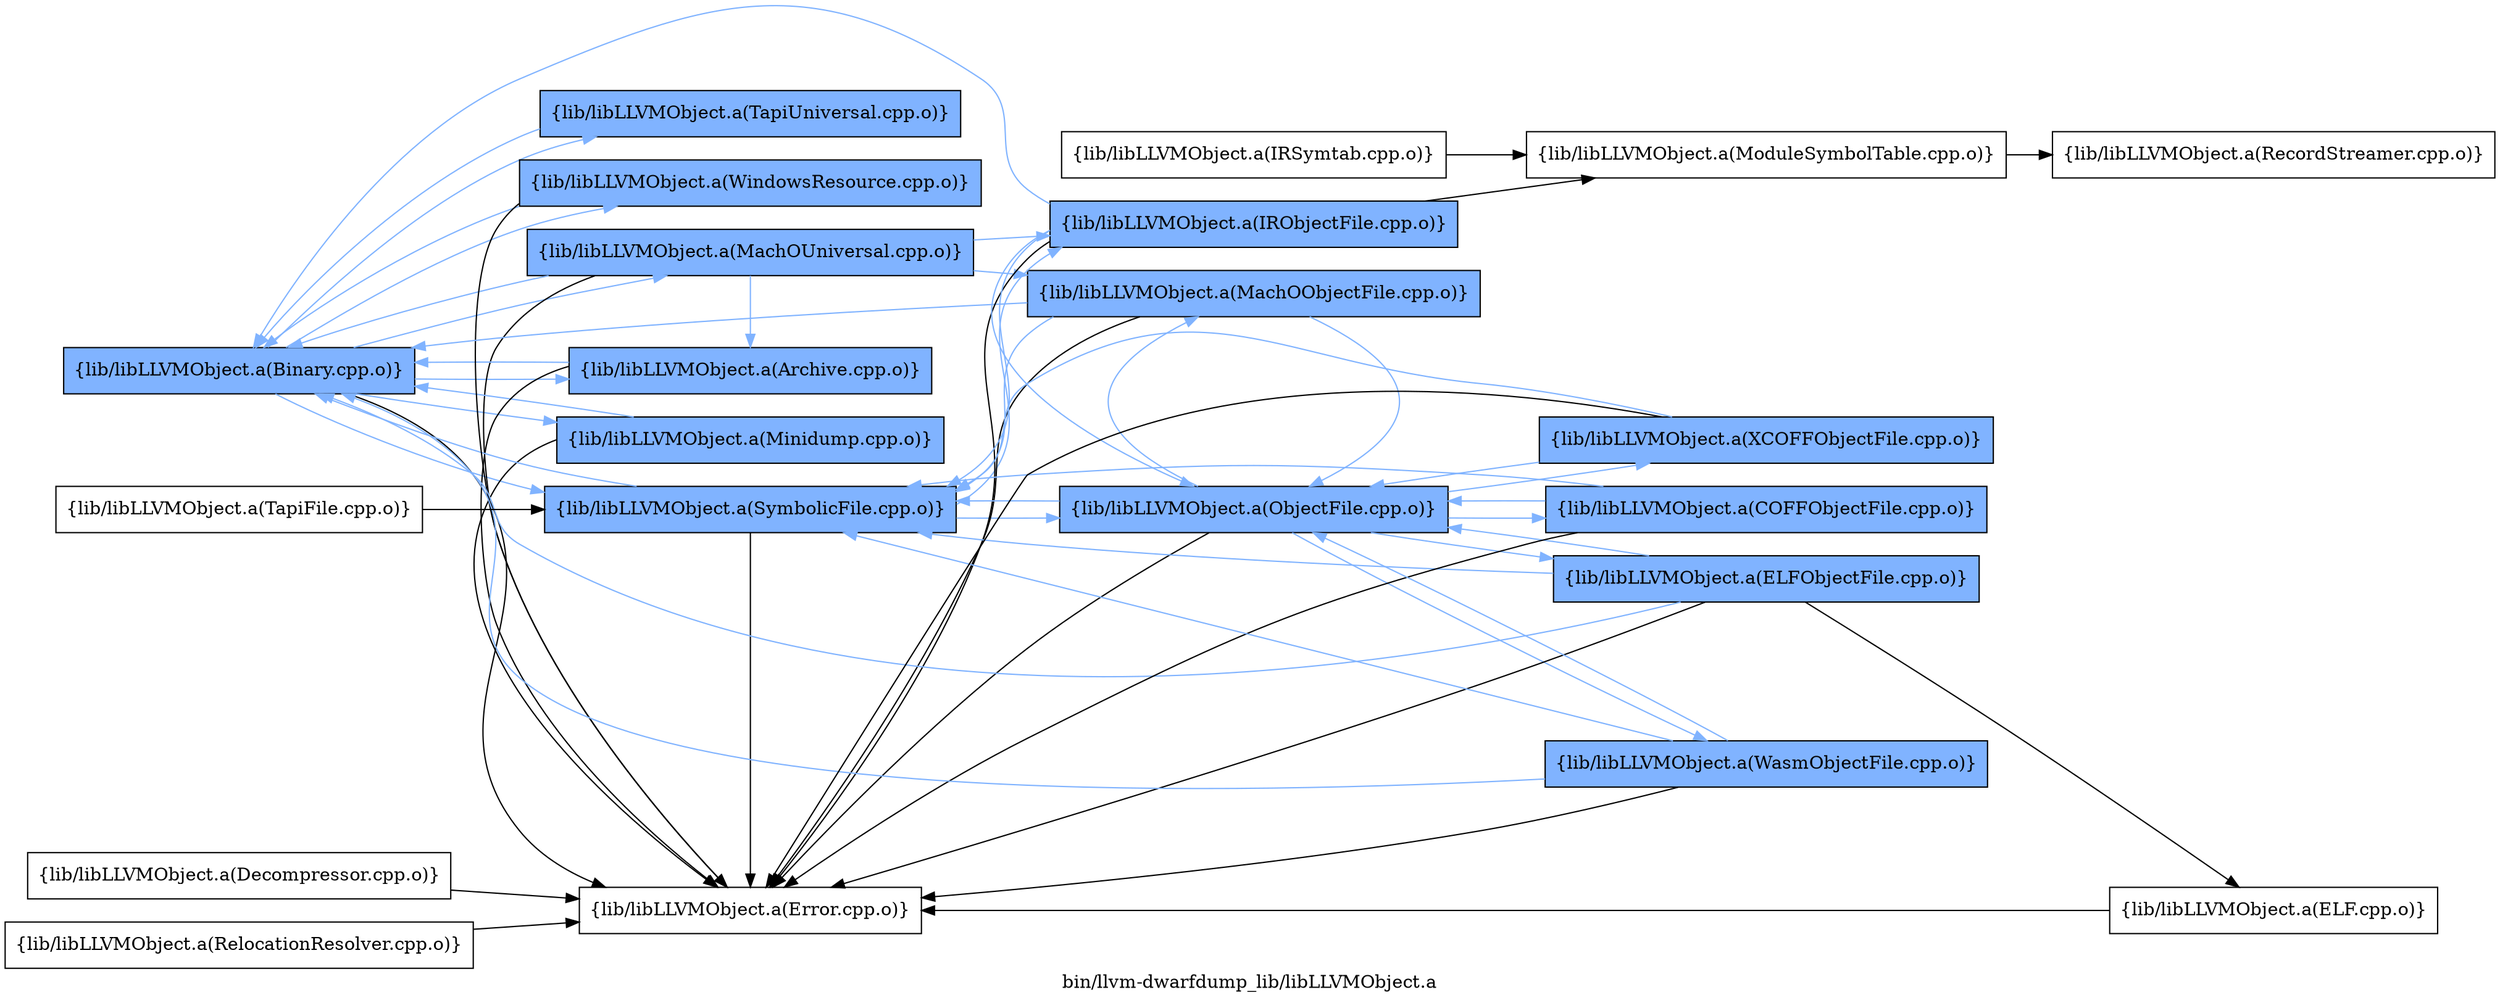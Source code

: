 digraph "bin/llvm-dwarfdump_lib/libLLVMObject.a" {
	label="bin/llvm-dwarfdump_lib/libLLVMObject.a";
	rankdir=LR;
	{ rank=same; Node0x55f3aff98aa8;  }
	{ rank=same; Node0x55f3affa1ec8; Node0x55f3aff9e638; Node0x55f3aff9f448; Node0x55f3aff9ab28; Node0x55f3aff984b8; Node0x55f3aff9d6e8; Node0x55f3aff9f218;  }
	{ rank=same; Node0x55f3aff9d558; Node0x55f3aff9ee58; Node0x55f3aff9be88;  }
	{ rank=same; Node0x55f3aff9b258; Node0x55f3aff9bb18; Node0x55f3aff9d418; Node0x55f3aff9e4f8; Node0x55f3aff9f538;  }

	Node0x55f3aff98aa8 [shape=record,shape=box,group=1,style=filled,fillcolor="0.600000 0.5 1",label="{lib/libLLVMObject.a(Binary.cpp.o)}"];
	Node0x55f3aff98aa8 -> Node0x55f3affa1ec8;
	Node0x55f3aff98aa8 -> Node0x55f3aff9e638[color="0.600000 0.5 1"];
	Node0x55f3aff98aa8 -> Node0x55f3aff9f448[color="0.600000 0.5 1"];
	Node0x55f3aff98aa8 -> Node0x55f3aff9ab28[color="0.600000 0.5 1"];
	Node0x55f3aff98aa8 -> Node0x55f3aff984b8[color="0.600000 0.5 1"];
	Node0x55f3aff98aa8 -> Node0x55f3aff9d6e8[color="0.600000 0.5 1"];
	Node0x55f3aff98aa8 -> Node0x55f3aff9f218[color="0.600000 0.5 1"];
	Node0x55f3aff9d558 [shape=record,shape=box,group=1,style=filled,fillcolor="0.600000 0.5 1",label="{lib/libLLVMObject.a(MachOObjectFile.cpp.o)}"];
	Node0x55f3aff9d558 -> Node0x55f3affa1ec8;
	Node0x55f3aff9d558 -> Node0x55f3aff9be88[color="0.600000 0.5 1"];
	Node0x55f3aff9d558 -> Node0x55f3aff98aa8[color="0.600000 0.5 1"];
	Node0x55f3aff9d558 -> Node0x55f3aff984b8[color="0.600000 0.5 1"];
	Node0x55f3aff9e638 [shape=record,shape=box,group=1,style=filled,fillcolor="0.600000 0.5 1",label="{lib/libLLVMObject.a(MachOUniversal.cpp.o)}"];
	Node0x55f3aff9e638 -> Node0x55f3affa1ec8;
	Node0x55f3aff9e638 -> Node0x55f3aff9d558[color="0.600000 0.5 1"];
	Node0x55f3aff9e638 -> Node0x55f3aff9ee58[color="0.600000 0.5 1"];
	Node0x55f3aff9e638 -> Node0x55f3aff9ab28[color="0.600000 0.5 1"];
	Node0x55f3aff9e638 -> Node0x55f3aff98aa8[color="0.600000 0.5 1"];
	Node0x55f3aff9ab28 [shape=record,shape=box,group=1,style=filled,fillcolor="0.600000 0.5 1",label="{lib/libLLVMObject.a(Archive.cpp.o)}"];
	Node0x55f3aff9ab28 -> Node0x55f3affa1ec8;
	Node0x55f3aff9ab28 -> Node0x55f3aff98aa8[color="0.600000 0.5 1"];
	Node0x55f3affa1ec8 [shape=record,shape=box,group=0,label="{lib/libLLVMObject.a(Error.cpp.o)}"];
	Node0x55f3aff9be88 [shape=record,shape=box,group=1,style=filled,fillcolor="0.600000 0.5 1",label="{lib/libLLVMObject.a(ObjectFile.cpp.o)}"];
	Node0x55f3aff9be88 -> Node0x55f3affa1ec8;
	Node0x55f3aff9be88 -> Node0x55f3aff9d558[color="0.600000 0.5 1"];
	Node0x55f3aff9be88 -> Node0x55f3aff9bb18[color="0.600000 0.5 1"];
	Node0x55f3aff9be88 -> Node0x55f3aff9d418[color="0.600000 0.5 1"];
	Node0x55f3aff9be88 -> Node0x55f3aff984b8[color="0.600000 0.5 1"];
	Node0x55f3aff9be88 -> Node0x55f3aff9e4f8[color="0.600000 0.5 1"];
	Node0x55f3aff9be88 -> Node0x55f3aff9f538[color="0.600000 0.5 1"];
	Node0x55f3aff99228 [shape=record,shape=box,group=0,label="{lib/libLLVMObject.a(Decompressor.cpp.o)}"];
	Node0x55f3aff99228 -> Node0x55f3affa1ec8;
	Node0x55f3affa1838 [shape=record,shape=box,group=0,label="{lib/libLLVMObject.a(RelocationResolver.cpp.o)}"];
	Node0x55f3affa1838 -> Node0x55f3affa1ec8;
	Node0x55f3aff9f448 [shape=record,shape=box,group=1,style=filled,fillcolor="0.600000 0.5 1",label="{lib/libLLVMObject.a(Minidump.cpp.o)}"];
	Node0x55f3aff9f448 -> Node0x55f3affa1ec8;
	Node0x55f3aff9f448 -> Node0x55f3aff98aa8[color="0.600000 0.5 1"];
	Node0x55f3aff984b8 [shape=record,shape=box,group=1,style=filled,fillcolor="0.600000 0.5 1",label="{lib/libLLVMObject.a(SymbolicFile.cpp.o)}"];
	Node0x55f3aff984b8 -> Node0x55f3affa1ec8;
	Node0x55f3aff984b8 -> Node0x55f3aff9ee58[color="0.600000 0.5 1"];
	Node0x55f3aff984b8 -> Node0x55f3aff9be88[color="0.600000 0.5 1"];
	Node0x55f3aff984b8 -> Node0x55f3aff98aa8[color="0.600000 0.5 1"];
	Node0x55f3aff9d6e8 [shape=record,shape=box,group=1,style=filled,fillcolor="0.600000 0.5 1",label="{lib/libLLVMObject.a(TapiUniversal.cpp.o)}"];
	Node0x55f3aff9d6e8 -> Node0x55f3aff98aa8[color="0.600000 0.5 1"];
	Node0x55f3aff9f218 [shape=record,shape=box,group=1,style=filled,fillcolor="0.600000 0.5 1",label="{lib/libLLVMObject.a(WindowsResource.cpp.o)}"];
	Node0x55f3aff9f218 -> Node0x55f3affa1ec8;
	Node0x55f3aff9f218 -> Node0x55f3aff98aa8[color="0.600000 0.5 1"];
	Node0x55f3aff9ee58 [shape=record,shape=box,group=1,style=filled,fillcolor="0.600000 0.5 1",label="{lib/libLLVMObject.a(IRObjectFile.cpp.o)}"];
	Node0x55f3aff9ee58 -> Node0x55f3affa1ec8;
	Node0x55f3aff9ee58 -> Node0x55f3aff9b258;
	Node0x55f3aff9ee58 -> Node0x55f3aff9be88[color="0.600000 0.5 1"];
	Node0x55f3aff9ee58 -> Node0x55f3aff98aa8[color="0.600000 0.5 1"];
	Node0x55f3aff9ee58 -> Node0x55f3aff984b8[color="0.600000 0.5 1"];
	Node0x55f3aff9b258 [shape=record,shape=box,group=0,label="{lib/libLLVMObject.a(ModuleSymbolTable.cpp.o)}"];
	Node0x55f3aff9b258 -> Node0x55f3affa14c8;
	Node0x55f3aff9ed18 [shape=record,shape=box,group=0,label="{lib/libLLVMObject.a(IRSymtab.cpp.o)}"];
	Node0x55f3aff9ed18 -> Node0x55f3aff9b258;
	Node0x55f3affa14c8 [shape=record,shape=box,group=0,label="{lib/libLLVMObject.a(RecordStreamer.cpp.o)}"];
	Node0x55f3aff9bb18 [shape=record,shape=box,group=1,style=filled,fillcolor="0.600000 0.5 1",label="{lib/libLLVMObject.a(ELFObjectFile.cpp.o)}"];
	Node0x55f3aff9bb18 -> Node0x55f3affa1ec8;
	Node0x55f3aff9bb18 -> Node0x55f3aff9be88[color="0.600000 0.5 1"];
	Node0x55f3aff9bb18 -> Node0x55f3aff9c748;
	Node0x55f3aff9bb18 -> Node0x55f3aff98aa8[color="0.600000 0.5 1"];
	Node0x55f3aff9bb18 -> Node0x55f3aff984b8[color="0.600000 0.5 1"];
	Node0x55f3aff9d418 [shape=record,shape=box,group=1,style=filled,fillcolor="0.600000 0.5 1",label="{lib/libLLVMObject.a(COFFObjectFile.cpp.o)}"];
	Node0x55f3aff9d418 -> Node0x55f3affa1ec8;
	Node0x55f3aff9d418 -> Node0x55f3aff9be88[color="0.600000 0.5 1"];
	Node0x55f3aff9d418 -> Node0x55f3aff984b8[color="0.600000 0.5 1"];
	Node0x55f3aff9e4f8 [shape=record,shape=box,group=1,style=filled,fillcolor="0.600000 0.5 1",label="{lib/libLLVMObject.a(WasmObjectFile.cpp.o)}"];
	Node0x55f3aff9e4f8 -> Node0x55f3affa1ec8;
	Node0x55f3aff9e4f8 -> Node0x55f3aff9be88[color="0.600000 0.5 1"];
	Node0x55f3aff9e4f8 -> Node0x55f3aff98aa8[color="0.600000 0.5 1"];
	Node0x55f3aff9e4f8 -> Node0x55f3aff984b8[color="0.600000 0.5 1"];
	Node0x55f3aff9f538 [shape=record,shape=box,group=1,style=filled,fillcolor="0.600000 0.5 1",label="{lib/libLLVMObject.a(XCOFFObjectFile.cpp.o)}"];
	Node0x55f3aff9f538 -> Node0x55f3affa1ec8;
	Node0x55f3aff9f538 -> Node0x55f3aff9be88[color="0.600000 0.5 1"];
	Node0x55f3aff9f538 -> Node0x55f3aff984b8[color="0.600000 0.5 1"];
	Node0x55f3aff9c748 [shape=record,shape=box,group=0,label="{lib/libLLVMObject.a(ELF.cpp.o)}"];
	Node0x55f3aff9c748 -> Node0x55f3affa1ec8;
	Node0x55f3aff9e368 [shape=record,shape=box,group=0,label="{lib/libLLVMObject.a(TapiFile.cpp.o)}"];
	Node0x55f3aff9e368 -> Node0x55f3aff984b8;
}

